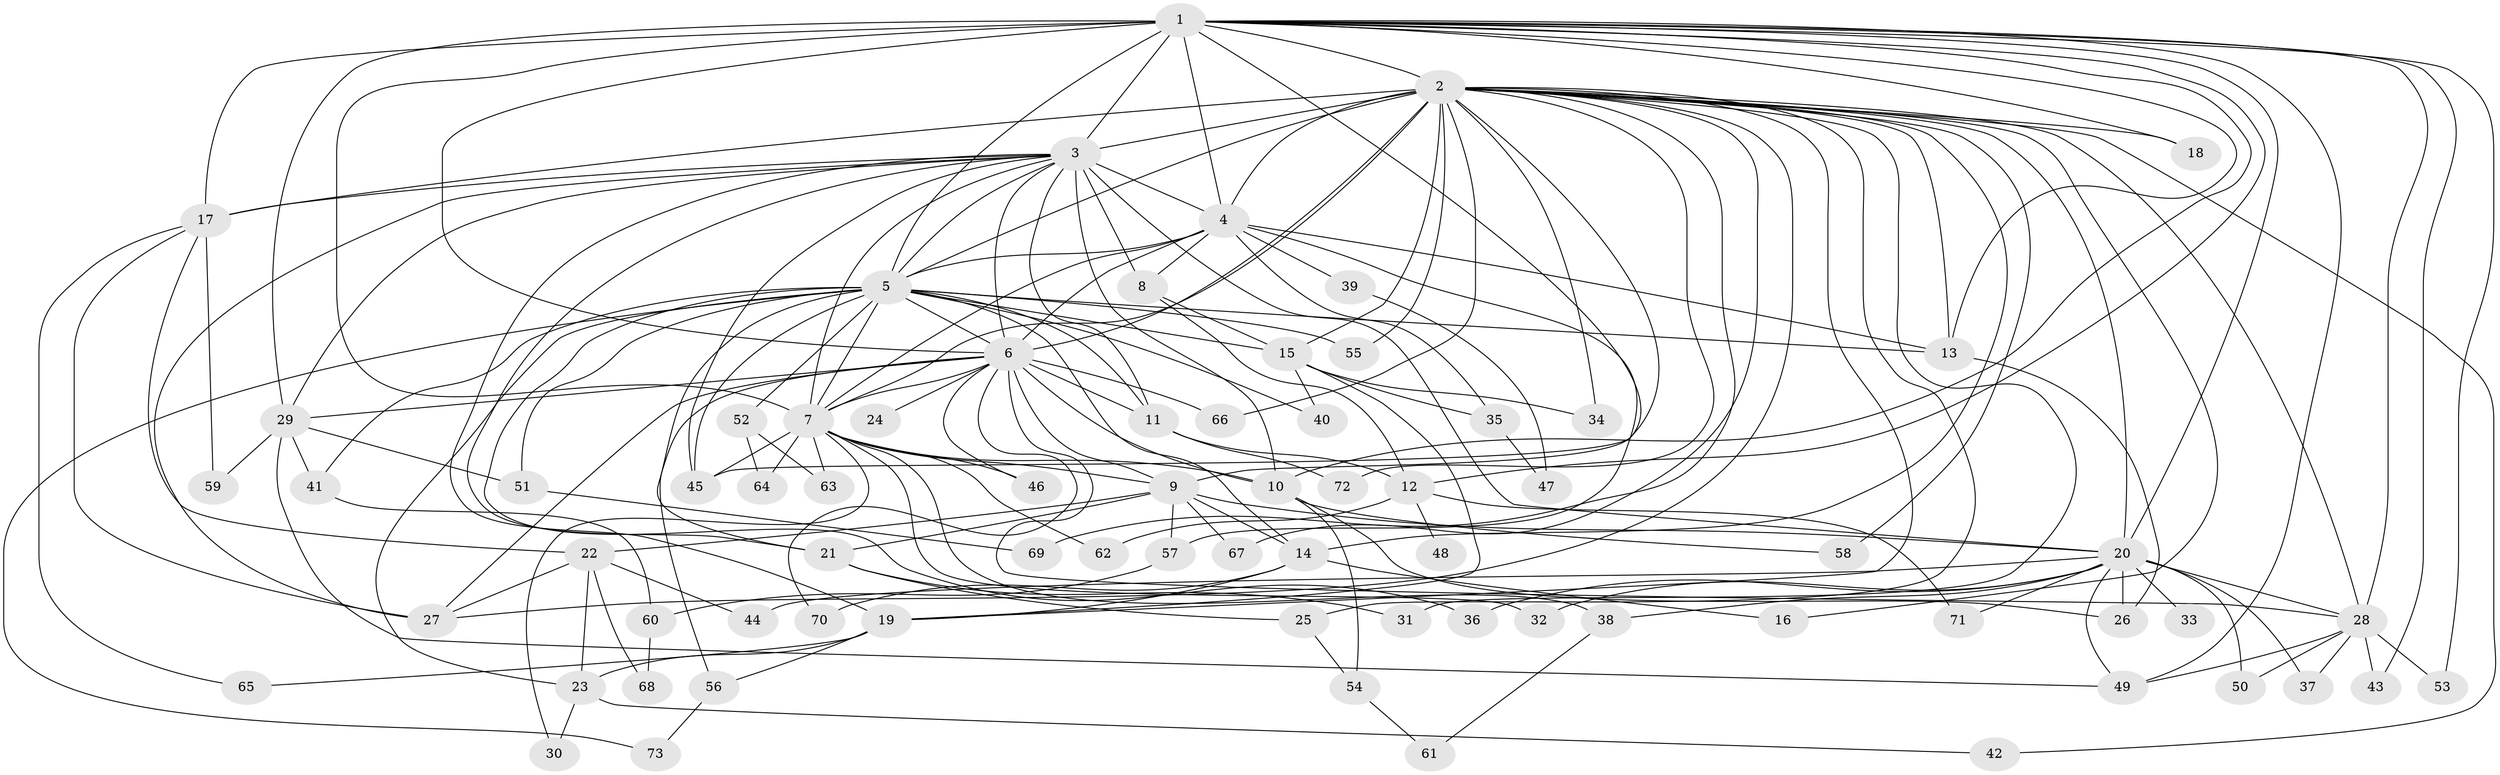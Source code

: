 // original degree distribution, {20: 0.01652892561983471, 22: 0.01652892561983471, 17: 0.008264462809917356, 25: 0.008264462809917356, 18: 0.008264462809917356, 21: 0.008264462809917356, 26: 0.008264462809917356, 11: 0.008264462809917356, 2: 0.5371900826446281, 4: 0.06611570247933884, 6: 0.049586776859504134, 8: 0.024793388429752067, 5: 0.024793388429752067, 7: 0.008264462809917356, 16: 0.008264462809917356, 3: 0.19834710743801653}
// Generated by graph-tools (version 1.1) at 2025/49/03/04/25 22:49:49]
// undirected, 73 vertices, 175 edges
graph export_dot {
  node [color=gray90,style=filled];
  1;
  2;
  3;
  4;
  5;
  6;
  7;
  8;
  9;
  10;
  11;
  12;
  13;
  14;
  15;
  16;
  17;
  18;
  19;
  20;
  21;
  22;
  23;
  24;
  25;
  26;
  27;
  28;
  29;
  30;
  31;
  32;
  33;
  34;
  35;
  36;
  37;
  38;
  39;
  40;
  41;
  42;
  43;
  44;
  45;
  46;
  47;
  48;
  49;
  50;
  51;
  52;
  53;
  54;
  55;
  56;
  57;
  58;
  59;
  60;
  61;
  62;
  63;
  64;
  65;
  66;
  67;
  68;
  69;
  70;
  71;
  72;
  73;
  1 -- 2 [weight=4.0];
  1 -- 3 [weight=6.0];
  1 -- 4 [weight=2.0];
  1 -- 5 [weight=4.0];
  1 -- 6 [weight=2.0];
  1 -- 7 [weight=2.0];
  1 -- 9 [weight=1.0];
  1 -- 10 [weight=1.0];
  1 -- 12 [weight=1.0];
  1 -- 13 [weight=1.0];
  1 -- 17 [weight=1.0];
  1 -- 18 [weight=1.0];
  1 -- 20 [weight=1.0];
  1 -- 28 [weight=1.0];
  1 -- 29 [weight=1.0];
  1 -- 43 [weight=1.0];
  1 -- 49 [weight=1.0];
  1 -- 53 [weight=1.0];
  2 -- 3 [weight=2.0];
  2 -- 4 [weight=3.0];
  2 -- 5 [weight=4.0];
  2 -- 6 [weight=3.0];
  2 -- 7 [weight=3.0];
  2 -- 13 [weight=1.0];
  2 -- 14 [weight=1.0];
  2 -- 15 [weight=1.0];
  2 -- 16 [weight=1.0];
  2 -- 17 [weight=2.0];
  2 -- 18 [weight=1.0];
  2 -- 19 [weight=1.0];
  2 -- 20 [weight=1.0];
  2 -- 25 [weight=1.0];
  2 -- 27 [weight=1.0];
  2 -- 28 [weight=1.0];
  2 -- 31 [weight=1.0];
  2 -- 34 [weight=1.0];
  2 -- 42 [weight=1.0];
  2 -- 45 [weight=1.0];
  2 -- 55 [weight=2.0];
  2 -- 58 [weight=1.0];
  2 -- 66 [weight=1.0];
  2 -- 67 [weight=1.0];
  2 -- 69 [weight=1.0];
  2 -- 72 [weight=1.0];
  3 -- 4 [weight=2.0];
  3 -- 5 [weight=2.0];
  3 -- 6 [weight=1.0];
  3 -- 7 [weight=1.0];
  3 -- 8 [weight=4.0];
  3 -- 10 [weight=1.0];
  3 -- 11 [weight=1.0];
  3 -- 17 [weight=1.0];
  3 -- 19 [weight=1.0];
  3 -- 20 [weight=1.0];
  3 -- 21 [weight=2.0];
  3 -- 27 [weight=2.0];
  3 -- 29 [weight=2.0];
  3 -- 45 [weight=1.0];
  4 -- 5 [weight=2.0];
  4 -- 6 [weight=1.0];
  4 -- 7 [weight=1.0];
  4 -- 8 [weight=2.0];
  4 -- 13 [weight=1.0];
  4 -- 35 [weight=1.0];
  4 -- 39 [weight=1.0];
  4 -- 57 [weight=1.0];
  5 -- 6 [weight=2.0];
  5 -- 7 [weight=2.0];
  5 -- 11 [weight=1.0];
  5 -- 13 [weight=1.0];
  5 -- 14 [weight=2.0];
  5 -- 15 [weight=1.0];
  5 -- 21 [weight=1.0];
  5 -- 23 [weight=1.0];
  5 -- 36 [weight=1.0];
  5 -- 40 [weight=1.0];
  5 -- 41 [weight=1.0];
  5 -- 45 [weight=1.0];
  5 -- 51 [weight=1.0];
  5 -- 52 [weight=1.0];
  5 -- 55 [weight=1.0];
  5 -- 73 [weight=1.0];
  6 -- 7 [weight=1.0];
  6 -- 9 [weight=1.0];
  6 -- 10 [weight=1.0];
  6 -- 11 [weight=1.0];
  6 -- 24 [weight=1.0];
  6 -- 27 [weight=1.0];
  6 -- 28 [weight=1.0];
  6 -- 29 [weight=1.0];
  6 -- 46 [weight=1.0];
  6 -- 56 [weight=1.0];
  6 -- 66 [weight=1.0];
  6 -- 70 [weight=1.0];
  7 -- 9 [weight=1.0];
  7 -- 10 [weight=2.0];
  7 -- 30 [weight=1.0];
  7 -- 32 [weight=1.0];
  7 -- 38 [weight=1.0];
  7 -- 45 [weight=1.0];
  7 -- 46 [weight=1.0];
  7 -- 62 [weight=1.0];
  7 -- 63 [weight=1.0];
  7 -- 64 [weight=1.0];
  8 -- 12 [weight=1.0];
  8 -- 15 [weight=1.0];
  9 -- 14 [weight=1.0];
  9 -- 20 [weight=1.0];
  9 -- 21 [weight=1.0];
  9 -- 22 [weight=1.0];
  9 -- 57 [weight=1.0];
  9 -- 67 [weight=1.0];
  10 -- 26 [weight=1.0];
  10 -- 54 [weight=1.0];
  10 -- 58 [weight=1.0];
  11 -- 12 [weight=1.0];
  11 -- 72 [weight=1.0];
  12 -- 48 [weight=1.0];
  12 -- 62 [weight=1.0];
  12 -- 71 [weight=1.0];
  13 -- 26 [weight=1.0];
  14 -- 16 [weight=1.0];
  14 -- 19 [weight=1.0];
  14 -- 70 [weight=1.0];
  15 -- 19 [weight=1.0];
  15 -- 34 [weight=1.0];
  15 -- 35 [weight=1.0];
  15 -- 40 [weight=1.0];
  17 -- 22 [weight=1.0];
  17 -- 27 [weight=1.0];
  17 -- 59 [weight=1.0];
  17 -- 65 [weight=1.0];
  19 -- 23 [weight=1.0];
  19 -- 56 [weight=1.0];
  19 -- 65 [weight=1.0];
  20 -- 26 [weight=1.0];
  20 -- 28 [weight=2.0];
  20 -- 32 [weight=1.0];
  20 -- 33 [weight=1.0];
  20 -- 36 [weight=1.0];
  20 -- 37 [weight=1.0];
  20 -- 38 [weight=1.0];
  20 -- 44 [weight=1.0];
  20 -- 49 [weight=1.0];
  20 -- 50 [weight=1.0];
  20 -- 71 [weight=1.0];
  21 -- 25 [weight=1.0];
  21 -- 31 [weight=1.0];
  22 -- 23 [weight=1.0];
  22 -- 27 [weight=1.0];
  22 -- 44 [weight=1.0];
  22 -- 68 [weight=1.0];
  23 -- 30 [weight=1.0];
  23 -- 42 [weight=1.0];
  25 -- 54 [weight=1.0];
  28 -- 37 [weight=1.0];
  28 -- 43 [weight=1.0];
  28 -- 49 [weight=1.0];
  28 -- 50 [weight=1.0];
  28 -- 53 [weight=1.0];
  29 -- 41 [weight=1.0];
  29 -- 49 [weight=1.0];
  29 -- 51 [weight=1.0];
  29 -- 59 [weight=1.0];
  35 -- 47 [weight=1.0];
  38 -- 61 [weight=1.0];
  39 -- 47 [weight=1.0];
  41 -- 60 [weight=1.0];
  51 -- 69 [weight=1.0];
  52 -- 63 [weight=1.0];
  52 -- 64 [weight=1.0];
  54 -- 61 [weight=1.0];
  56 -- 73 [weight=1.0];
  57 -- 60 [weight=1.0];
  60 -- 68 [weight=1.0];
}
